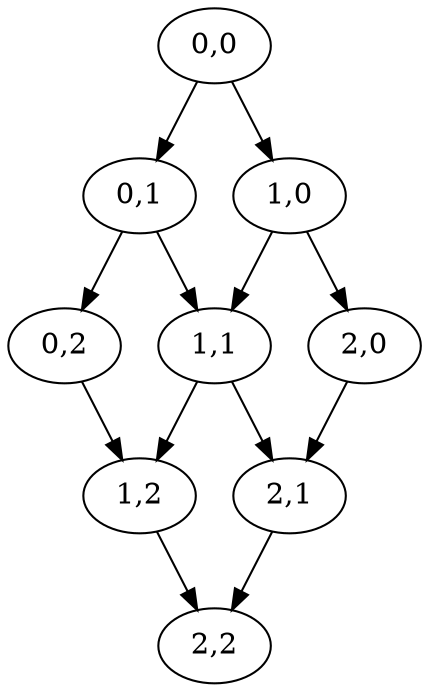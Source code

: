 digraph {
	"0,0" [label="0,0"]
	"0,1" [label="0,1"]
	"0,2" [label="0,2"]
	"1,0" [label="1,0"]
	"1,1" [label="1,1"]
	"1,2" [label="1,2"]
	"2,0" [label="2,0"]
	"2,1" [label="2,1"]
	"2,2" [label="2,2"]
	"0,0" -> "1,0"
	"0,0" -> "0,1"
	"0,1" -> "1,1"
	"0,1" -> "0,2"
	"0,2" -> "1,2"
	"1,0" -> "2,0"
	"1,0" -> "1,1"
	"1,1" -> "2,1"
	"1,1" -> "1,2"
	"1,2" -> "2,2"
	"2,0" -> "2,1"
	"2,1" -> "2,2"
}

digraph G {
    rankdir=LR
  node [shape=box, style=filled]
  subgraph cluster_0 {
    {
      a1 [fillcolor=red]; a2 [fillcolor=green]; a3 [fillcolor=blue];
      b1 [fillcolor=yellow]; b2 [fillcolor=cyan]; b3 [fillcolor=magenta];
      c1 [fillcolor=orange]; c2 [fillcolor=gray]; c3 [fillcolor=pink];
    }
    a1 -> a2 -> a3 [style=invis]
    b1 -> b2 -> b3 [style=invis]
    c1 -> c2 -> c3 [style=invis]
  }
}
